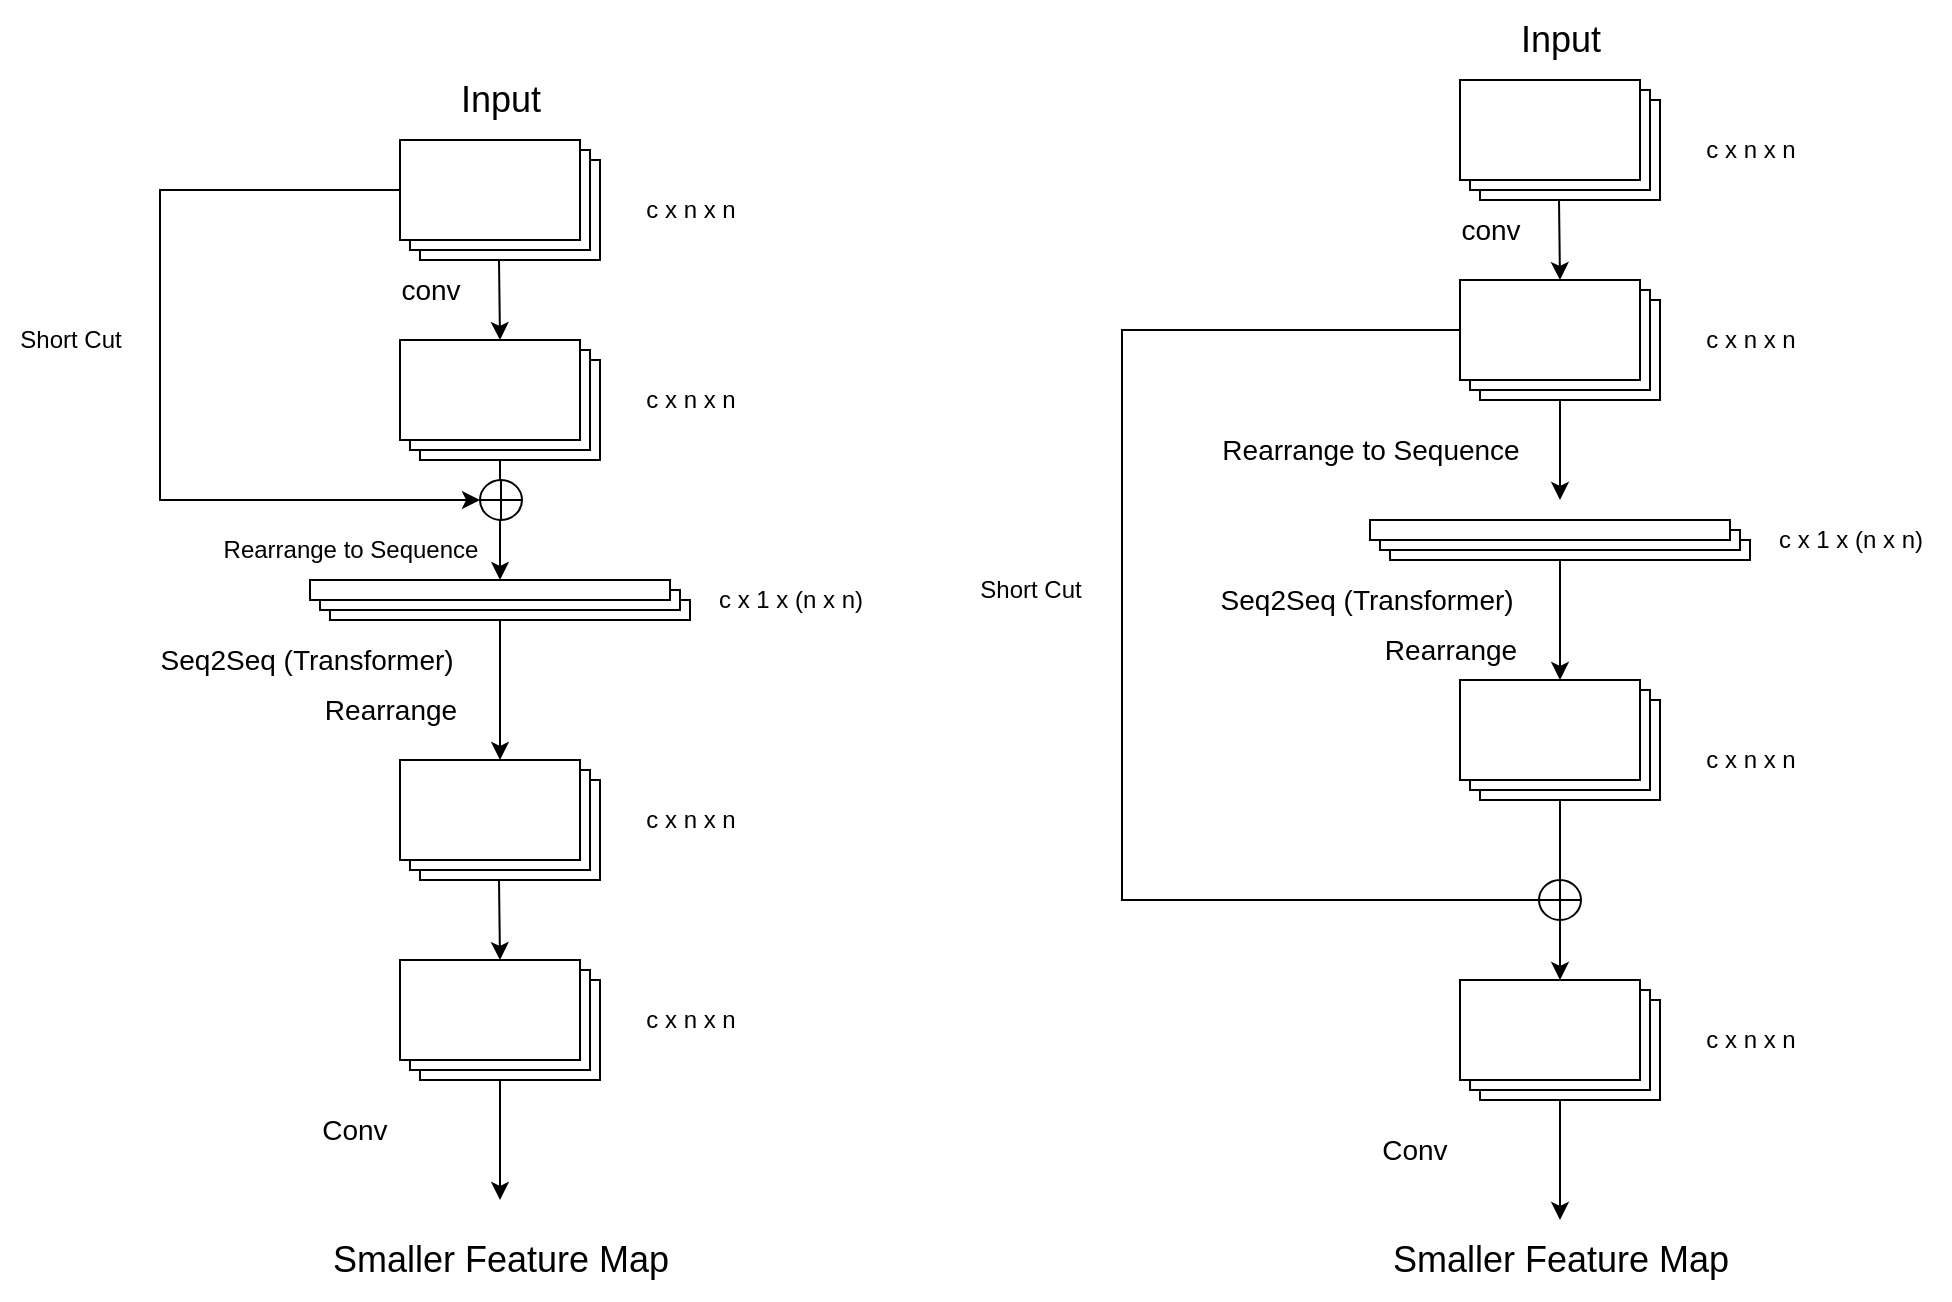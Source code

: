 <mxfile version="21.3.8" type="github">
  <diagram name="第 1 页" id="xl69UvYNIWuKGF_YYE_F">
    <mxGraphModel dx="3172" dy="998" grid="1" gridSize="10" guides="1" tooltips="1" connect="1" arrows="1" fold="1" page="1" pageScale="1" pageWidth="827" pageHeight="1169" math="0" shadow="0">
      <root>
        <mxCell id="0" />
        <mxCell id="1" parent="0" />
        <mxCell id="Kp3SWMMGHME06NrM-yMf-6" value="" style="verticalLabelPosition=bottom;verticalAlign=top;html=1;shape=mxgraph.basic.layered_rect;dx=10;outlineConnect=0;whiteSpace=wrap;" parent="1" vertex="1">
          <mxGeometry x="350" y="220" width="100" height="60" as="geometry" />
        </mxCell>
        <mxCell id="Kp3SWMMGHME06NrM-yMf-2" value="" style="endArrow=classic;html=1;rounded=0;" parent="1" edge="1">
          <mxGeometry width="50" height="50" relative="1" as="geometry">
            <mxPoint x="399.5" y="280" as="sourcePoint" />
            <mxPoint x="400" y="320" as="targetPoint" />
          </mxGeometry>
        </mxCell>
        <mxCell id="Kp3SWMMGHME06NrM-yMf-3" value="&lt;font style=&quot;font-size: 18px;&quot;&gt;Input&lt;/font&gt;" style="text;html=1;align=center;verticalAlign=middle;resizable=0;points=[];autosize=1;strokeColor=none;fillColor=none;" parent="1" vertex="1">
          <mxGeometry x="370" y="180" width="60" height="40" as="geometry" />
        </mxCell>
        <mxCell id="Kp3SWMMGHME06NrM-yMf-5" value="&lt;font style=&quot;font-size: 14px;&quot;&gt;Rearrange to Sequence&lt;/font&gt;" style="text;html=1;align=center;verticalAlign=middle;resizable=0;points=[];autosize=1;strokeColor=none;fillColor=none;" parent="1" vertex="1">
          <mxGeometry x="220" y="390" width="170" height="30" as="geometry" />
        </mxCell>
        <mxCell id="Kp3SWMMGHME06NrM-yMf-8" value="c x n x n" style="text;html=1;align=center;verticalAlign=middle;resizable=0;points=[];autosize=1;strokeColor=none;fillColor=none;" parent="1" vertex="1">
          <mxGeometry x="460" y="240" width="70" height="30" as="geometry" />
        </mxCell>
        <mxCell id="Kp3SWMMGHME06NrM-yMf-24" style="edgeStyle=orthogonalEdgeStyle;rounded=0;orthogonalLoop=1;jettySize=auto;html=1;exitX=0;exitY=0;exitDx=0;exitDy=25;exitPerimeter=0;dashed=True;" parent="1" source="Kp3SWMMGHME06NrM-yMf-10" edge="1">
          <mxGeometry relative="1" as="geometry">
            <mxPoint x="400" y="640" as="targetPoint" />
            <Array as="points">
              <mxPoint x="181" y="345" />
              <mxPoint x="181" y="630" />
              <mxPoint x="400" y="630" />
            </Array>
          </mxGeometry>
        </mxCell>
        <mxCell id="Kp3SWMMGHME06NrM-yMf-10" value="" style="verticalLabelPosition=bottom;verticalAlign=top;html=1;shape=mxgraph.basic.layered_rect;dx=10;outlineConnect=0;whiteSpace=wrap;" parent="1" vertex="1">
          <mxGeometry x="350" y="320" width="100" height="60" as="geometry" />
        </mxCell>
        <mxCell id="Kp3SWMMGHME06NrM-yMf-11" value="c x n x n" style="text;html=1;align=center;verticalAlign=middle;resizable=0;points=[];autosize=1;strokeColor=none;fillColor=none;" parent="1" vertex="1">
          <mxGeometry x="460" y="335" width="70" height="30" as="geometry" />
        </mxCell>
        <mxCell id="Kp3SWMMGHME06NrM-yMf-13" value="" style="verticalLabelPosition=bottom;verticalAlign=top;html=1;shape=mxgraph.basic.layered_rect;dx=10;outlineConnect=0;whiteSpace=wrap;" parent="1" vertex="1">
          <mxGeometry x="305" y="440" width="190" height="20" as="geometry" />
        </mxCell>
        <mxCell id="Kp3SWMMGHME06NrM-yMf-14" value="" style="endArrow=classic;html=1;rounded=0;" parent="1" source="Kp3SWMMGHME06NrM-yMf-10" edge="1">
          <mxGeometry width="50" height="50" relative="1" as="geometry">
            <mxPoint x="400" y="420" as="sourcePoint" />
            <mxPoint x="400" y="430" as="targetPoint" />
          </mxGeometry>
        </mxCell>
        <mxCell id="Kp3SWMMGHME06NrM-yMf-15" value="c x 1 x (n x n)" style="text;html=1;align=center;verticalAlign=middle;resizable=0;points=[];autosize=1;strokeColor=none;fillColor=none;" parent="1" vertex="1">
          <mxGeometry x="495" y="435" width="100" height="30" as="geometry" />
        </mxCell>
        <mxCell id="Kp3SWMMGHME06NrM-yMf-16" value="&lt;font style=&quot;font-size: 14px;&quot;&gt;conv&lt;/font&gt;" style="text;html=1;align=center;verticalAlign=middle;resizable=0;points=[];autosize=1;strokeColor=none;fillColor=none;" parent="1" vertex="1">
          <mxGeometry x="340" y="280" width="50" height="30" as="geometry" />
        </mxCell>
        <mxCell id="Kp3SWMMGHME06NrM-yMf-17" value="" style="endArrow=classic;html=1;rounded=0;" parent="1" source="Kp3SWMMGHME06NrM-yMf-13" edge="1">
          <mxGeometry width="50" height="50" relative="1" as="geometry">
            <mxPoint x="400" y="470" as="sourcePoint" />
            <mxPoint x="400" y="520" as="targetPoint" />
          </mxGeometry>
        </mxCell>
        <mxCell id="Kp3SWMMGHME06NrM-yMf-18" value="&lt;font style=&quot;font-size: 14px;&quot;&gt;Seq2Seq (Transformer)&amp;nbsp;&lt;/font&gt;" style="text;html=1;align=center;verticalAlign=middle;resizable=0;points=[];autosize=1;strokeColor=none;fillColor=none;" parent="1" vertex="1">
          <mxGeometry x="220" y="465" width="170" height="30" as="geometry" />
        </mxCell>
        <mxCell id="Kp3SWMMGHME06NrM-yMf-19" value="&lt;font style=&quot;font-size: 14px;&quot;&gt;Rearrange&lt;/font&gt;" style="text;html=1;align=center;verticalAlign=middle;resizable=0;points=[];autosize=1;strokeColor=none;fillColor=none;" parent="1" vertex="1">
          <mxGeometry x="300" y="490" width="90" height="30" as="geometry" />
        </mxCell>
        <mxCell id="Kp3SWMMGHME06NrM-yMf-22" value="" style="verticalLabelPosition=bottom;verticalAlign=top;html=1;shape=mxgraph.basic.layered_rect;dx=10;outlineConnect=0;whiteSpace=wrap;" parent="1" vertex="1">
          <mxGeometry x="350" y="520" width="100" height="60" as="geometry" />
        </mxCell>
        <mxCell id="Kp3SWMMGHME06NrM-yMf-23" value="c x n x n" style="text;html=1;align=center;verticalAlign=middle;resizable=0;points=[];autosize=1;strokeColor=none;fillColor=none;" parent="1" vertex="1">
          <mxGeometry x="460" y="545" width="70" height="30" as="geometry" />
        </mxCell>
        <mxCell id="Kp3SWMMGHME06NrM-yMf-30" style="edgeStyle=orthogonalEdgeStyle;rounded=0;orthogonalLoop=1;jettySize=auto;html=1;exitX=0.5;exitY=1;exitDx=0;exitDy=0;" parent="1" source="Kp3SWMMGHME06NrM-yMf-27" edge="1">
          <mxGeometry relative="1" as="geometry">
            <mxPoint x="400" y="670" as="targetPoint" />
          </mxGeometry>
        </mxCell>
        <mxCell id="Kp3SWMMGHME06NrM-yMf-27" value="" style="shape=orEllipse;perimeter=ellipsePerimeter;whiteSpace=wrap;html=1;backgroundOutline=1;" parent="1" vertex="1">
          <mxGeometry x="389.5" y="620" width="21" height="20" as="geometry" />
        </mxCell>
        <mxCell id="Kp3SWMMGHME06NrM-yMf-28" value="Short Cut" style="text;html=1;align=center;verticalAlign=middle;resizable=0;points=[];autosize=1;strokeColor=none;fillColor=none;" parent="1" vertex="1">
          <mxGeometry x="100" y="460" width="70" height="30" as="geometry" />
        </mxCell>
        <mxCell id="Kp3SWMMGHME06NrM-yMf-29" value="" style="endArrow=none;html=1;rounded=0;exitX=0.5;exitY=0;exitDx=0;exitDy=0;" parent="1" source="Kp3SWMMGHME06NrM-yMf-27" edge="1">
          <mxGeometry width="50" height="50" relative="1" as="geometry">
            <mxPoint x="380" y="620" as="sourcePoint" />
            <mxPoint x="400" y="580" as="targetPoint" />
          </mxGeometry>
        </mxCell>
        <mxCell id="Kp3SWMMGHME06NrM-yMf-31" value="" style="verticalLabelPosition=bottom;verticalAlign=top;html=1;shape=mxgraph.basic.layered_rect;dx=10;outlineConnect=0;whiteSpace=wrap;" parent="1" vertex="1">
          <mxGeometry x="350" y="670" width="100" height="60" as="geometry" />
        </mxCell>
        <mxCell id="Kp3SWMMGHME06NrM-yMf-32" value="c x n x n" style="text;html=1;align=center;verticalAlign=middle;resizable=0;points=[];autosize=1;strokeColor=none;fillColor=none;" parent="1" vertex="1">
          <mxGeometry x="460" y="685" width="70" height="30" as="geometry" />
        </mxCell>
        <mxCell id="Kp3SWMMGHME06NrM-yMf-33" value="" style="endArrow=classic;html=1;rounded=0;" parent="1" source="Kp3SWMMGHME06NrM-yMf-31" edge="1">
          <mxGeometry width="50" height="50" relative="1" as="geometry">
            <mxPoint x="400" y="780" as="sourcePoint" />
            <mxPoint x="400" y="790" as="targetPoint" />
          </mxGeometry>
        </mxCell>
        <mxCell id="Kp3SWMMGHME06NrM-yMf-34" value="&lt;font style=&quot;font-size: 14px;&quot;&gt;&amp;nbsp;Conv&lt;/font&gt;" style="text;html=1;align=center;verticalAlign=middle;resizable=0;points=[];autosize=1;strokeColor=none;fillColor=none;" parent="1" vertex="1">
          <mxGeometry x="294.5" y="740" width="60" height="30" as="geometry" />
        </mxCell>
        <mxCell id="Kp3SWMMGHME06NrM-yMf-35" value="&lt;font style=&quot;font-size: 18px;&quot;&gt;Smaller Feature Map&lt;/font&gt;" style="text;html=1;align=center;verticalAlign=middle;resizable=0;points=[];autosize=1;strokeColor=none;fillColor=none;" parent="1" vertex="1">
          <mxGeometry x="305" y="790" width="190" height="40" as="geometry" />
        </mxCell>
        <mxCell id="1e_7yg4m6uT4iApTo74Y-30" style="edgeStyle=orthogonalEdgeStyle;rounded=0;orthogonalLoop=1;jettySize=auto;html=1;exitX=0;exitY=0;exitDx=0;exitDy=25;exitPerimeter=0;entryX=0;entryY=0.5;entryDx=0;entryDy=0;edgeColor=RGB(255,0,0);" edge="1" parent="1" source="1e_7yg4m6uT4iApTo74Y-1" target="1e_7yg4m6uT4iApTo74Y-27">
          <mxGeometry relative="1" as="geometry">
            <mxPoint x="-210" y="430" as="targetPoint" />
            <Array as="points">
              <mxPoint x="-300" y="275" />
              <mxPoint x="-300" y="430" />
            </Array>
          </mxGeometry>
        </mxCell>
        <mxCell id="1e_7yg4m6uT4iApTo74Y-1" value="" style="verticalLabelPosition=bottom;verticalAlign=top;html=1;shape=mxgraph.basic.layered_rect;dx=10;outlineConnect=0;whiteSpace=wrap;" vertex="1" parent="1">
          <mxGeometry x="-180" y="250" width="100" height="60" as="geometry" />
        </mxCell>
        <mxCell id="1e_7yg4m6uT4iApTo74Y-2" value="" style="endArrow=classic;html=1;rounded=0;" edge="1" parent="1">
          <mxGeometry width="50" height="50" relative="1" as="geometry">
            <mxPoint x="-130.5" y="310" as="sourcePoint" />
            <mxPoint x="-130" y="350" as="targetPoint" />
          </mxGeometry>
        </mxCell>
        <mxCell id="1e_7yg4m6uT4iApTo74Y-3" value="&lt;font style=&quot;font-size: 18px;&quot;&gt;Input&lt;/font&gt;" style="text;html=1;align=center;verticalAlign=middle;resizable=0;points=[];autosize=1;strokeColor=none;fillColor=none;" vertex="1" parent="1">
          <mxGeometry x="-160" y="210" width="60" height="40" as="geometry" />
        </mxCell>
        <mxCell id="1e_7yg4m6uT4iApTo74Y-5" value="c x n x n" style="text;html=1;align=center;verticalAlign=middle;resizable=0;points=[];autosize=1;strokeColor=none;fillColor=none;" vertex="1" parent="1">
          <mxGeometry x="-70" y="270" width="70" height="30" as="geometry" />
        </mxCell>
        <mxCell id="1e_7yg4m6uT4iApTo74Y-7" value="" style="verticalLabelPosition=bottom;verticalAlign=top;html=1;shape=mxgraph.basic.layered_rect;dx=10;outlineConnect=0;whiteSpace=wrap;" vertex="1" parent="1">
          <mxGeometry x="-180" y="350" width="100" height="60" as="geometry" />
        </mxCell>
        <mxCell id="1e_7yg4m6uT4iApTo74Y-8" value="c x n x n" style="text;html=1;align=center;verticalAlign=middle;resizable=0;points=[];autosize=1;strokeColor=none;fillColor=none;" vertex="1" parent="1">
          <mxGeometry x="-70" y="365" width="70" height="30" as="geometry" />
        </mxCell>
        <mxCell id="1e_7yg4m6uT4iApTo74Y-9" value="" style="verticalLabelPosition=bottom;verticalAlign=top;html=1;shape=mxgraph.basic.layered_rect;dx=10;outlineConnect=0;whiteSpace=wrap;" vertex="1" parent="1">
          <mxGeometry x="-225" y="470" width="190" height="20" as="geometry" />
        </mxCell>
        <mxCell id="1e_7yg4m6uT4iApTo74Y-10" value="" style="endArrow=classic;html=1;rounded=0;" edge="1" parent="1" source="1e_7yg4m6uT4iApTo74Y-7">
          <mxGeometry width="50" height="50" relative="1" as="geometry">
            <mxPoint x="-130" y="450" as="sourcePoint" />
            <mxPoint x="-130" y="470" as="targetPoint" />
          </mxGeometry>
        </mxCell>
        <mxCell id="1e_7yg4m6uT4iApTo74Y-11" value="c x 1 x (n x n)" style="text;html=1;align=center;verticalAlign=middle;resizable=0;points=[];autosize=1;strokeColor=none;fillColor=none;" vertex="1" parent="1">
          <mxGeometry x="-35" y="465" width="100" height="30" as="geometry" />
        </mxCell>
        <mxCell id="1e_7yg4m6uT4iApTo74Y-12" value="&lt;font style=&quot;font-size: 14px;&quot;&gt;conv&lt;/font&gt;" style="text;html=1;align=center;verticalAlign=middle;resizable=0;points=[];autosize=1;strokeColor=none;fillColor=none;" vertex="1" parent="1">
          <mxGeometry x="-190" y="310" width="50" height="30" as="geometry" />
        </mxCell>
        <mxCell id="1e_7yg4m6uT4iApTo74Y-13" value="" style="endArrow=classic;html=1;rounded=0;" edge="1" parent="1" source="1e_7yg4m6uT4iApTo74Y-9" target="1e_7yg4m6uT4iApTo74Y-16">
          <mxGeometry width="50" height="50" relative="1" as="geometry">
            <mxPoint x="-130" y="500" as="sourcePoint" />
            <mxPoint x="-130" y="550" as="targetPoint" />
          </mxGeometry>
        </mxCell>
        <mxCell id="1e_7yg4m6uT4iApTo74Y-14" value="&lt;font style=&quot;font-size: 14px;&quot;&gt;Seq2Seq (Transformer)&amp;nbsp;&lt;/font&gt;" style="text;html=1;align=center;verticalAlign=middle;resizable=0;points=[];autosize=1;strokeColor=none;fillColor=none;" vertex="1" parent="1">
          <mxGeometry x="-310" y="495" width="170" height="30" as="geometry" />
        </mxCell>
        <mxCell id="1e_7yg4m6uT4iApTo74Y-15" value="&lt;font style=&quot;font-size: 14px;&quot;&gt;Rearrange&lt;/font&gt;" style="text;html=1;align=center;verticalAlign=middle;resizable=0;points=[];autosize=1;strokeColor=none;fillColor=none;" vertex="1" parent="1">
          <mxGeometry x="-230" y="520" width="90" height="30" as="geometry" />
        </mxCell>
        <mxCell id="1e_7yg4m6uT4iApTo74Y-16" value="" style="verticalLabelPosition=bottom;verticalAlign=top;html=1;shape=mxgraph.basic.layered_rect;dx=10;outlineConnect=0;whiteSpace=wrap;" vertex="1" parent="1">
          <mxGeometry x="-180" y="560" width="100" height="60" as="geometry" />
        </mxCell>
        <mxCell id="1e_7yg4m6uT4iApTo74Y-17" value="c x n x n" style="text;html=1;align=center;verticalAlign=middle;resizable=0;points=[];autosize=1;strokeColor=none;fillColor=none;" vertex="1" parent="1">
          <mxGeometry x="-70" y="575" width="70" height="30" as="geometry" />
        </mxCell>
        <mxCell id="1e_7yg4m6uT4iApTo74Y-20" value="Short Cut" style="text;html=1;align=center;verticalAlign=middle;resizable=0;points=[];autosize=1;strokeColor=none;fillColor=none;" vertex="1" parent="1">
          <mxGeometry x="-380" y="335" width="70" height="30" as="geometry" />
        </mxCell>
        <mxCell id="1e_7yg4m6uT4iApTo74Y-22" value="" style="verticalLabelPosition=bottom;verticalAlign=top;html=1;shape=mxgraph.basic.layered_rect;dx=10;outlineConnect=0;whiteSpace=wrap;" vertex="1" parent="1">
          <mxGeometry x="-180" y="660" width="100" height="60" as="geometry" />
        </mxCell>
        <mxCell id="1e_7yg4m6uT4iApTo74Y-23" value="c x n x n" style="text;html=1;align=center;verticalAlign=middle;resizable=0;points=[];autosize=1;strokeColor=none;fillColor=none;" vertex="1" parent="1">
          <mxGeometry x="-70" y="675" width="70" height="30" as="geometry" />
        </mxCell>
        <mxCell id="1e_7yg4m6uT4iApTo74Y-24" value="" style="endArrow=classic;html=1;rounded=0;" edge="1" parent="1" source="1e_7yg4m6uT4iApTo74Y-22">
          <mxGeometry width="50" height="50" relative="1" as="geometry">
            <mxPoint x="-130" y="770" as="sourcePoint" />
            <mxPoint x="-130" y="780" as="targetPoint" />
          </mxGeometry>
        </mxCell>
        <mxCell id="1e_7yg4m6uT4iApTo74Y-25" value="&lt;font style=&quot;font-size: 14px;&quot;&gt;&amp;nbsp;Conv&lt;/font&gt;" style="text;html=1;align=center;verticalAlign=middle;resizable=0;points=[];autosize=1;strokeColor=none;fillColor=none;" vertex="1" parent="1">
          <mxGeometry x="-235.5" y="730" width="60" height="30" as="geometry" />
        </mxCell>
        <mxCell id="1e_7yg4m6uT4iApTo74Y-26" value="&lt;font style=&quot;font-size: 18px;&quot;&gt;Smaller Feature Map&lt;/font&gt;" style="text;html=1;align=center;verticalAlign=middle;resizable=0;points=[];autosize=1;strokeColor=none;fillColor=none;" vertex="1" parent="1">
          <mxGeometry x="-225" y="790" width="190" height="40" as="geometry" />
        </mxCell>
        <mxCell id="1e_7yg4m6uT4iApTo74Y-27" value="" style="shape=orEllipse;perimeter=ellipsePerimeter;whiteSpace=wrap;html=1;backgroundOutline=1;" vertex="1" parent="1">
          <mxGeometry x="-140" y="420" width="21" height="20" as="geometry" />
        </mxCell>
        <mxCell id="1e_7yg4m6uT4iApTo74Y-31" value="&lt;font style=&quot;font-size: 12px;&quot;&gt;Rearrange to Sequence&lt;/font&gt;" style="text;html=1;align=center;verticalAlign=middle;resizable=0;points=[];autosize=1;strokeColor=none;fillColor=none;" vertex="1" parent="1">
          <mxGeometry x="-280.5" y="440" width="150" height="30" as="geometry" />
        </mxCell>
        <mxCell id="1e_7yg4m6uT4iApTo74Y-32" value="" style="endArrow=classic;html=1;rounded=0;" edge="1" parent="1">
          <mxGeometry width="50" height="50" relative="1" as="geometry">
            <mxPoint x="-130.5" y="620" as="sourcePoint" />
            <mxPoint x="-130" y="660" as="targetPoint" />
          </mxGeometry>
        </mxCell>
      </root>
    </mxGraphModel>
  </diagram>
</mxfile>
